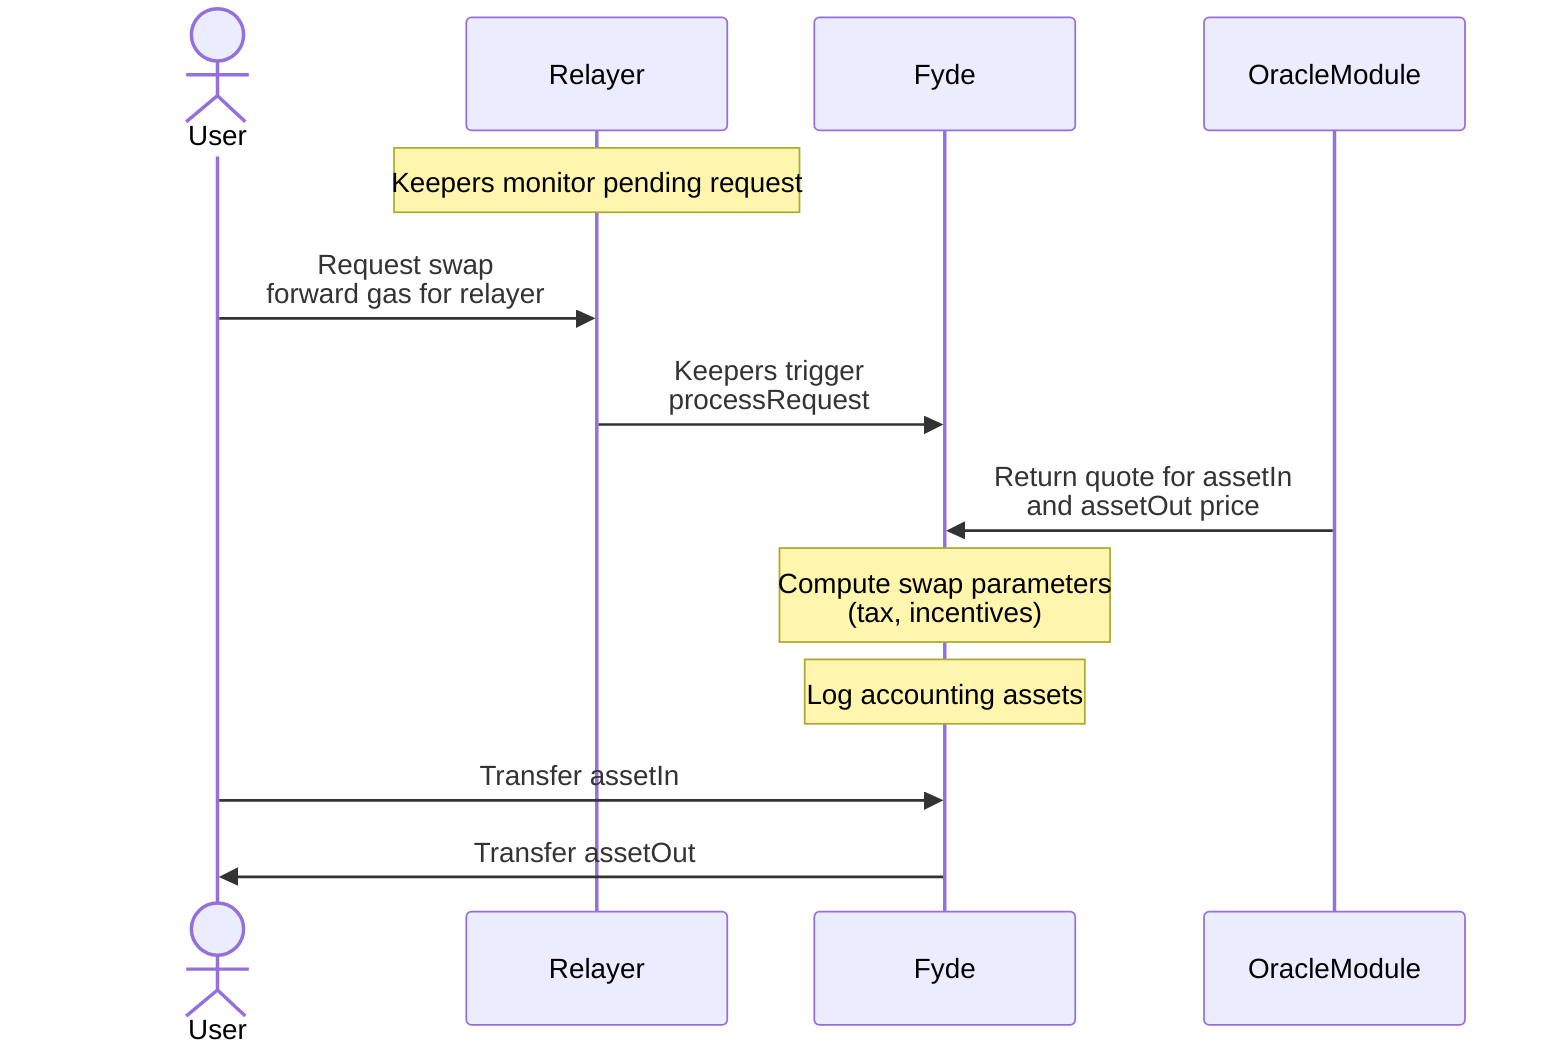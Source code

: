 sequenceDiagram
    actor User
    Note over Relayer: Keepers monitor pending request
    User ->> Relayer: Request swap <br/> forward gas for relayer
    Relayer ->> Fyde: Keepers trigger <br/> processRequest
    OracleModule ->> Fyde: Return quote for assetIn <br/> and assetOut price
    Note over Fyde: Compute swap parameters <br/> (tax, incentives)
    Note over Fyde: Log accounting assets
    User ->> Fyde: Transfer assetIn
    Fyde ->> User: Transfer assetOut